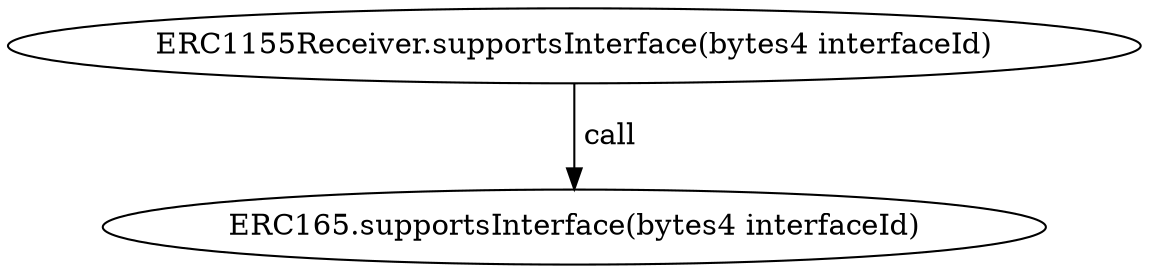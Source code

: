digraph "" {
	graph [bb="0,0,457.51,124.8"];
	node [label="\N"];
	"ERC1155Receiver.supportsInterface(bytes4 interfaceId)"	 [height=0.5,
		pos="228.76,106.8",
		width=6.3543];
	"ERC165.supportsInterface(bytes4 interfaceId)"	 [height=0.5,
		pos="228.76,18",
		width=5.267];
	"ERC1155Receiver.supportsInterface(bytes4 interfaceId)" -> "ERC165.supportsInterface(bytes4 interfaceId)" [key=call,
	label=" call",
	lp="240.61,62.4",
	pos="e,228.76,36.072 228.76,88.401 228.76,76.295 228.76,60.208 228.76,46.467"];
}
digraph "" {
	graph [bb="0,0,457.51,124.8"];
	node [label="\N"];
	"ERC1155Receiver.supportsInterface(bytes4 interfaceId)"	 [height=0.5,
		pos="228.76,106.8",
		width=6.3543];
	"ERC165.supportsInterface(bytes4 interfaceId)"	 [height=0.5,
		pos="228.76,18",
		width=5.267];
	"ERC1155Receiver.supportsInterface(bytes4 interfaceId)" -> "ERC165.supportsInterface(bytes4 interfaceId)" [key=call,
	label=" call",
	lp="240.61,62.4",
	pos="e,228.76,36.072 228.76,88.401 228.76,76.295 228.76,60.208 228.76,46.467"];
}

